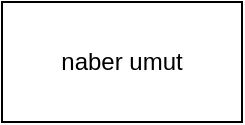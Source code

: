<mxfile version="17.4.0" type="github">
  <diagram id="OdhzibToE99V7z4Sx5iw" name="Page-1">
    <mxGraphModel dx="862" dy="452" grid="1" gridSize="10" guides="1" tooltips="1" connect="1" arrows="1" fold="1" page="1" pageScale="1" pageWidth="850" pageHeight="1100" math="0" shadow="0">
      <root>
        <mxCell id="0" />
        <mxCell id="1" parent="0" />
        <mxCell id="Ivey2V67rT_qGiQ16OtV-1" value="naber umut" style="rounded=0;whiteSpace=wrap;html=1;" vertex="1" parent="1">
          <mxGeometry x="305" y="90" width="120" height="60" as="geometry" />
        </mxCell>
      </root>
    </mxGraphModel>
  </diagram>
</mxfile>
